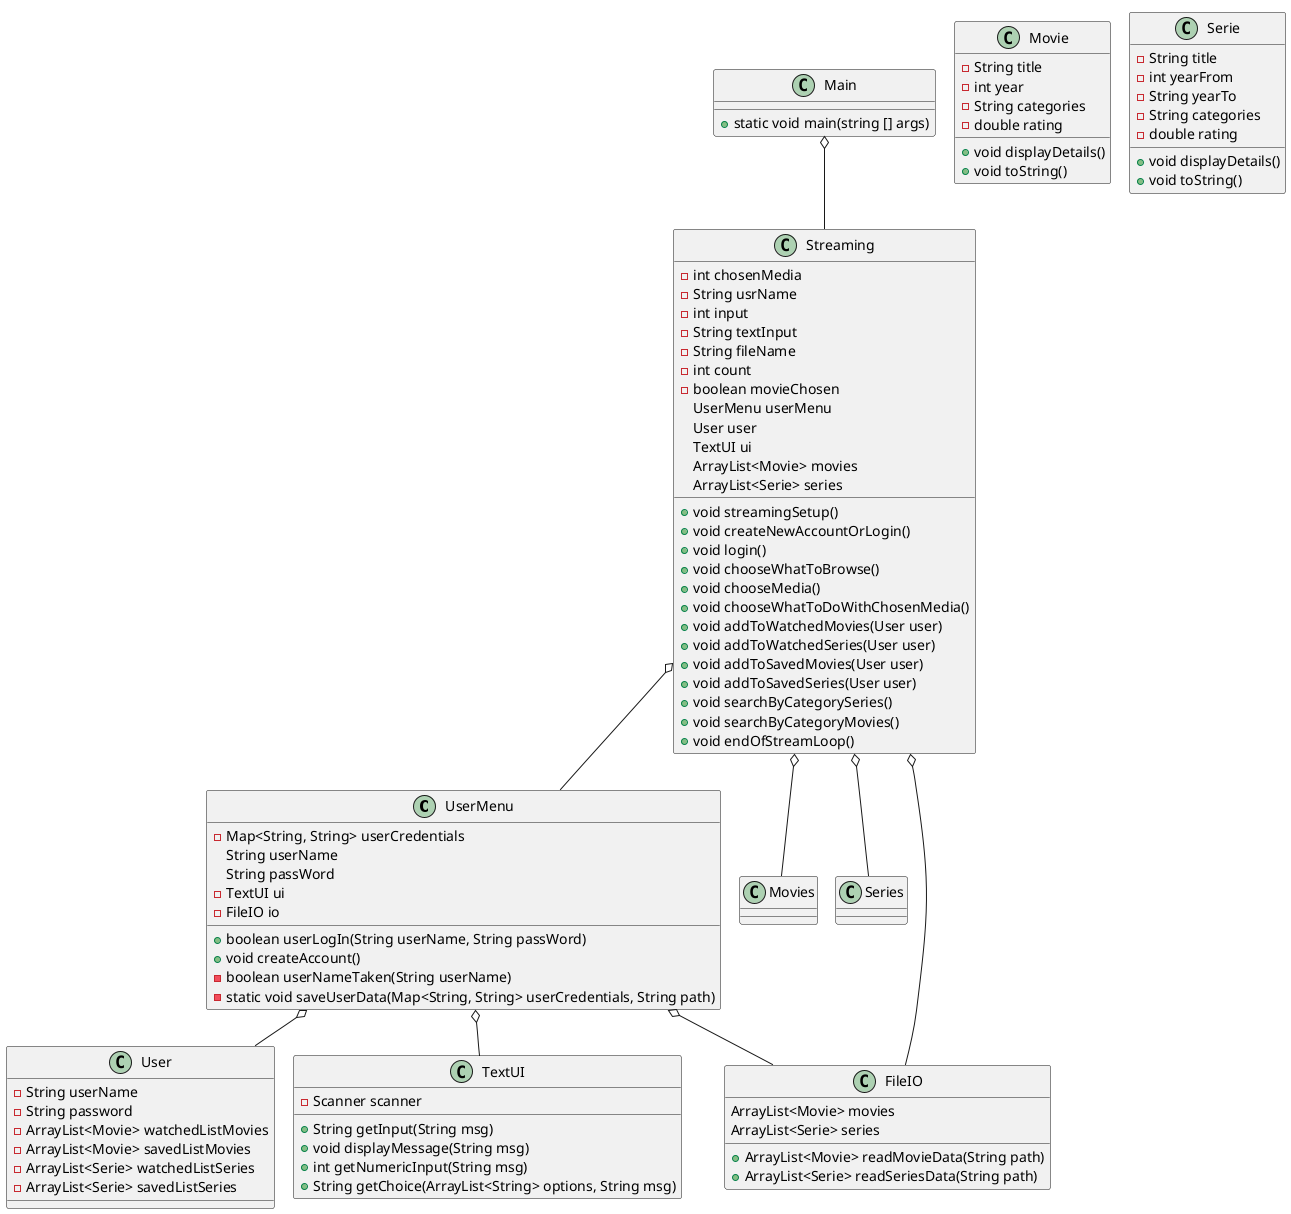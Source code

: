 @startuml
!pragma layout smetana

class UserMenu
class Movies
class Series
class User
class Main
class FileIO
class TextUI
class Streaming

Main o-- Streaming
Streaming o-- UserMenu
UserMenu o-- User

UserMenu o-- TextUI
Streaming o-- FileIO
UserMenu o-- FileIO


Streaming o-- Movies
Streaming o-- Series




class Main{
  + static void main(string [] args)
}

class Streaming{
  - int chosenMedia
  - String usrName
  - int input
  - String textInput
  - String fileName
  - int count
  - boolean movieChosen
  UserMenu userMenu
  User user
  TextUI ui
  ArrayList<Movie> movies
  ArrayList<Serie> series
  + void streamingSetup()
  + void createNewAccountOrLogin()
  + void login()
  + void chooseWhatToBrowse()
  + void chooseMedia()
  + void chooseWhatToDoWithChosenMedia()
  + void addToWatchedMovies(User user)
  + void addToWatchedSeries(User user)
  + void addToSavedMovies(User user)
  + void addToSavedSeries(User user)
  + void searchByCategorySeries()
  + void searchByCategoryMovies()
  + void endOfStreamLoop()
}

class TextUI{
  - Scanner scanner
  + String getInput(String msg)
  + void displayMessage(String msg)
  + int getNumericInput(String msg)
  + String getChoice(ArrayList<String> options, String msg)
}

class FileIO{
  ArrayList<Movie> movies
  ArrayList<Serie> series
  + ArrayList<Movie> readMovieData(String path)
  + ArrayList<Serie> readSeriesData(String path)
}

class UserMenu{
  - Map<String, String> userCredentials
  String userName
  String passWord
  - TextUI ui
  - FileIO io
  + boolean userLogIn(String userName, String passWord)
  + void createAccount()
  - boolean userNameTaken(String userName)
  - static void saveUserData(Map<String, String> userCredentials, String path)
}

class User {
  - String userName
  - String password
  - ArrayList<Movie> watchedListMovies
  - ArrayList<Movie> savedListMovies
  - ArrayList<Serie> watchedListSeries
  - ArrayList<Serie> savedListSeries
}

class Movie {
  - String title
  - int year
  - String categories
  - double rating
  + void displayDetails()
  + void toString()
}

class Serie {
  - String title
  - int yearFrom
  - String yearTo
  - String categories
  - double rating
  + void displayDetails()
  + void toString()
}


@enduml